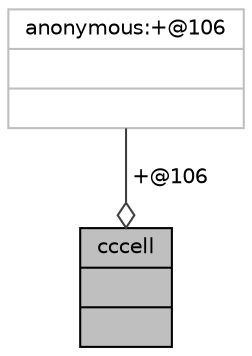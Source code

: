 digraph "cccell"
{
 // INTERACTIVE_SVG=YES
  bgcolor="transparent";
  edge [fontname="Helvetica",fontsize="10",labelfontname="Helvetica",labelfontsize="10"];
  node [fontname="Helvetica",fontsize="10",shape=record];
  Node92 [label="{cccell\n||}",height=0.2,width=0.4,color="black", fillcolor="grey75", style="filled", fontcolor="black"];
  Node93 -> Node92 [color="grey25",fontsize="10",style="solid",label=" +@106" ,arrowhead="odiamond",fontname="Helvetica"];
  Node93 [label="{anonymous:+@106\n||}",height=0.2,width=0.4,color="grey75"];
}
